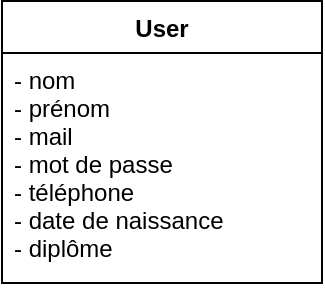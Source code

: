 <mxfile version="12.2.0" type="github" pages="1"><diagram id="_vPQhARQ6IZRwpN4OoXx" name="Page-1"><mxGraphModel dx="1038" dy="556" grid="0" gridSize="10" guides="1" tooltips="1" connect="1" arrows="1" fold="1" page="1" pageScale="1" pageWidth="1169" pageHeight="827" math="0" shadow="0"><root><mxCell id="0"/><mxCell id="1" parent="0"/><mxCell id="yUf0CW3L8674ILt4G8JO-1" value="User" style="swimlane;fontStyle=1;align=center;verticalAlign=top;childLayout=stackLayout;horizontal=1;startSize=26;horizontalStack=0;resizeParent=1;resizeParentMax=0;resizeLast=0;collapsible=1;marginBottom=0;" vertex="1" parent="1"><mxGeometry x="407" y="131.5" width="160" height="141" as="geometry"/></mxCell><mxCell id="yUf0CW3L8674ILt4G8JO-2" value="- nom&#10;- prénom&#10;- mail&#10;- mot de passe&#10;- téléphone&#10;- date de naissance&#10;- diplôme" style="text;strokeColor=none;fillColor=none;align=left;verticalAlign=top;spacingLeft=4;spacingRight=4;overflow=hidden;rotatable=0;points=[[0,0.5],[1,0.5]];portConstraint=eastwest;" vertex="1" parent="yUf0CW3L8674ILt4G8JO-1"><mxGeometry y="26" width="160" height="115" as="geometry"/></mxCell></root></mxGraphModel></diagram></mxfile>